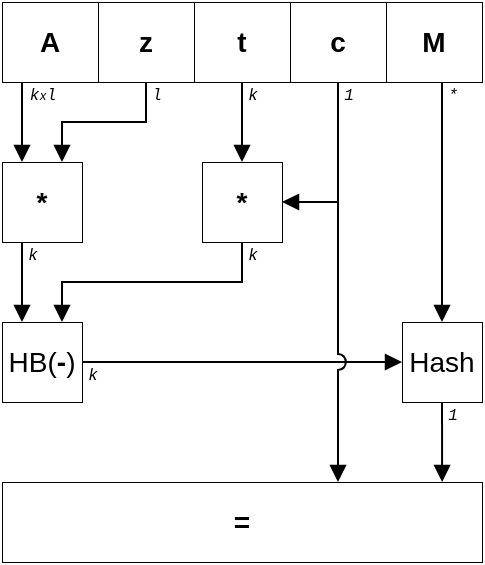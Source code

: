 <mxfile version="20.3.0" type="device"><diagram id="kgpKYQtTHZ0yAKxKKP6v" name="Page-1"><mxGraphModel dx="813" dy="499" grid="1" gridSize="10" guides="1" tooltips="1" connect="1" arrows="1" fold="1" page="1" pageScale="1" pageWidth="850" pageHeight="1100" math="0" shadow="0"><root><mxCell id="0"/><mxCell id="1" parent="0"/><mxCell id="9cmA0hQNFxoOdOFhQ6iF-59" style="edgeStyle=orthogonalEdgeStyle;rounded=0;jumpStyle=arc;jumpSize=10;orthogonalLoop=1;jettySize=auto;html=1;entryX=0.25;entryY=0;entryDx=0;entryDy=0;fontSize=6;startArrow=none;startFill=0;endArrow=block;endFill=1;" parent="1" source="3KpETBeqzy1ZQJSmCBxF-336" target="GimO8Tfs8xw4bccf_avH-1" edge="1"><mxGeometry relative="1" as="geometry"><Array as="points"><mxPoint x="330" y="290"/><mxPoint x="330" y="290"/></Array></mxGeometry></mxCell><mxCell id="3KpETBeqzy1ZQJSmCBxF-336" value="&lt;b&gt;A&lt;/b&gt;" style="rounded=0;whiteSpace=wrap;html=1;strokeWidth=0.5;fontFamily=Helvetica;fontSize=14;fillColor=default;" parent="1" vertex="1"><mxGeometry x="320" y="240" width="48" height="40" as="geometry"/></mxCell><mxCell id="9cmA0hQNFxoOdOFhQ6iF-1" style="edgeStyle=orthogonalEdgeStyle;rounded=0;orthogonalLoop=1;jettySize=auto;html=1;fontSize=6;endArrow=block;endFill=1;" parent="1" source="GimO8Tfs8xw4bccf_avH-1" target="GimO8Tfs8xw4bccf_avH-4" edge="1"><mxGeometry relative="1" as="geometry"><Array as="points"><mxPoint x="330" y="370"/><mxPoint x="330" y="370"/></Array></mxGeometry></mxCell><mxCell id="GimO8Tfs8xw4bccf_avH-1" value="&lt;b&gt;*&lt;/b&gt;" style="rounded=0;whiteSpace=wrap;html=1;strokeWidth=0.5;fontFamily=Helvetica;fontSize=14;fillColor=default;" parent="1" vertex="1"><mxGeometry x="320" y="320" width="40" height="40" as="geometry"/></mxCell><mxCell id="9cmA0hQNFxoOdOFhQ6iF-70" style="edgeStyle=orthogonalEdgeStyle;rounded=0;jumpStyle=arc;jumpSize=10;orthogonalLoop=1;jettySize=auto;html=1;entryX=0;entryY=0.5;entryDx=0;entryDy=0;fontSize=6;startArrow=none;startFill=0;endArrow=block;endFill=1;" parent="1" source="GimO8Tfs8xw4bccf_avH-4" target="9cmA0hQNFxoOdOFhQ6iF-68" edge="1"><mxGeometry relative="1" as="geometry"/></mxCell><mxCell id="GimO8Tfs8xw4bccf_avH-4" value="HB(&lt;b&gt;-&lt;/b&gt;)" style="rounded=0;whiteSpace=wrap;html=1;strokeWidth=0.5;fontFamily=Helvetica;fontSize=14;fillColor=default;" parent="1" vertex="1"><mxGeometry x="320" y="400" width="40" height="40" as="geometry"/></mxCell><mxCell id="9cmA0hQNFxoOdOFhQ6iF-6" value="&lt;b&gt;=&lt;/b&gt;" style="rounded=0;whiteSpace=wrap;html=1;strokeWidth=0.5;fontFamily=Helvetica;fontSize=14;fillColor=default;" parent="1" vertex="1"><mxGeometry x="320" y="480" width="240" height="40" as="geometry"/></mxCell><mxCell id="9cmA0hQNFxoOdOFhQ6iF-28" value="&lt;font face=&quot;Courier New&quot;&gt;&lt;span style=&quot;font-size: 8px;&quot;&gt;k&lt;/span&gt;&lt;/font&gt;" style="text;html=1;align=center;verticalAlign=middle;resizable=0;points=[];autosize=1;strokeColor=none;fillColor=none;fontStyle=2" parent="1" vertex="1"><mxGeometry x="320" y="350" width="30" height="30" as="geometry"/></mxCell><mxCell id="9cmA0hQNFxoOdOFhQ6iF-60" style="edgeStyle=orthogonalEdgeStyle;rounded=0;jumpStyle=arc;jumpSize=10;orthogonalLoop=1;jettySize=auto;html=1;entryX=0.75;entryY=0;entryDx=0;entryDy=0;fontSize=6;startArrow=none;startFill=0;endArrow=block;endFill=1;" parent="1" source="9cmA0hQNFxoOdOFhQ6iF-54" target="GimO8Tfs8xw4bccf_avH-1" edge="1"><mxGeometry relative="1" as="geometry"><Array as="points"><mxPoint x="392" y="300"/><mxPoint x="350" y="300"/></Array></mxGeometry></mxCell><mxCell id="9cmA0hQNFxoOdOFhQ6iF-54" value="&lt;b&gt;z&lt;/b&gt;" style="rounded=0;whiteSpace=wrap;html=1;strokeWidth=0.5;fontFamily=Helvetica;fontSize=14;fillColor=default;" parent="1" vertex="1"><mxGeometry x="368" y="240" width="48" height="40" as="geometry"/></mxCell><mxCell id="9cmA0hQNFxoOdOFhQ6iF-64" style="edgeStyle=orthogonalEdgeStyle;rounded=0;jumpStyle=arc;jumpSize=10;orthogonalLoop=1;jettySize=auto;html=1;fontSize=6;startArrow=none;startFill=0;endArrow=block;endFill=1;" parent="1" source="9cmA0hQNFxoOdOFhQ6iF-55" target="9cmA0hQNFxoOdOFhQ6iF-61" edge="1"><mxGeometry relative="1" as="geometry"/></mxCell><mxCell id="9cmA0hQNFxoOdOFhQ6iF-55" value="&lt;b&gt;t&lt;/b&gt;" style="rounded=0;whiteSpace=wrap;html=1;strokeWidth=0.5;fontFamily=Helvetica;fontSize=14;fillColor=default;" parent="1" vertex="1"><mxGeometry x="416" y="240" width="48" height="40" as="geometry"/></mxCell><mxCell id="9cmA0hQNFxoOdOFhQ6iF-81" style="edgeStyle=orthogonalEdgeStyle;rounded=0;jumpStyle=arc;jumpSize=8;orthogonalLoop=1;jettySize=auto;html=1;entryX=0.7;entryY=0;entryDx=0;entryDy=0;entryPerimeter=0;fontSize=6;startArrow=none;startFill=0;endArrow=block;endFill=1;" parent="1" source="9cmA0hQNFxoOdOFhQ6iF-56" target="9cmA0hQNFxoOdOFhQ6iF-6" edge="1"><mxGeometry relative="1" as="geometry"/></mxCell><mxCell id="9cmA0hQNFxoOdOFhQ6iF-56" value="&lt;b&gt;c&lt;/b&gt;" style="rounded=0;whiteSpace=wrap;html=1;strokeWidth=0.5;fontFamily=Helvetica;fontSize=14;fillColor=default;" parent="1" vertex="1"><mxGeometry x="464" y="240" width="48" height="40" as="geometry"/></mxCell><mxCell id="9cmA0hQNFxoOdOFhQ6iF-75" style="edgeStyle=orthogonalEdgeStyle;rounded=0;jumpStyle=arc;jumpSize=10;orthogonalLoop=1;jettySize=auto;html=1;entryX=0.5;entryY=0;entryDx=0;entryDy=0;fontSize=6;startArrow=none;startFill=0;endArrow=block;endFill=1;" parent="1" source="9cmA0hQNFxoOdOFhQ6iF-57" target="9cmA0hQNFxoOdOFhQ6iF-68" edge="1"><mxGeometry relative="1" as="geometry"><Array as="points"><mxPoint x="540" y="310"/><mxPoint x="540" y="310"/></Array></mxGeometry></mxCell><mxCell id="9cmA0hQNFxoOdOFhQ6iF-57" value="&lt;b&gt;M&lt;/b&gt;" style="rounded=0;whiteSpace=wrap;html=1;strokeWidth=0.5;fontFamily=Helvetica;fontSize=14;fillColor=default;" parent="1" vertex="1"><mxGeometry x="512" y="240" width="48" height="40" as="geometry"/></mxCell><mxCell id="9cmA0hQNFxoOdOFhQ6iF-67" style="edgeStyle=orthogonalEdgeStyle;rounded=0;jumpStyle=arc;jumpSize=10;orthogonalLoop=1;jettySize=auto;html=1;entryX=0.75;entryY=0;entryDx=0;entryDy=0;fontSize=6;startArrow=none;startFill=0;endArrow=block;endFill=1;" parent="1" source="9cmA0hQNFxoOdOFhQ6iF-61" target="GimO8Tfs8xw4bccf_avH-4" edge="1"><mxGeometry relative="1" as="geometry"><Array as="points"><mxPoint x="440" y="380"/><mxPoint x="350" y="380"/></Array></mxGeometry></mxCell><mxCell id="9cmA0hQNFxoOdOFhQ6iF-82" style="edgeStyle=orthogonalEdgeStyle;rounded=0;jumpStyle=arc;jumpSize=10;orthogonalLoop=1;jettySize=auto;html=1;fontSize=6;startArrow=block;startFill=1;endArrow=none;endFill=0;" parent="1" source="9cmA0hQNFxoOdOFhQ6iF-61" edge="1"><mxGeometry relative="1" as="geometry"><mxPoint x="488" y="340" as="targetPoint"/></mxGeometry></mxCell><mxCell id="9cmA0hQNFxoOdOFhQ6iF-61" value="&lt;b&gt;*&lt;/b&gt;" style="rounded=0;whiteSpace=wrap;html=1;strokeWidth=0.5;fontFamily=Helvetica;fontSize=14;fillColor=default;" parent="1" vertex="1"><mxGeometry x="420" y="320" width="40" height="40" as="geometry"/></mxCell><mxCell id="9cmA0hQNFxoOdOFhQ6iF-72" style="edgeStyle=orthogonalEdgeStyle;rounded=0;jumpStyle=arc;jumpSize=10;orthogonalLoop=1;jettySize=auto;html=1;entryX=0.917;entryY=0;entryDx=0;entryDy=0;fontSize=6;startArrow=none;startFill=0;endArrow=block;endFill=1;entryPerimeter=0;" parent="1" source="9cmA0hQNFxoOdOFhQ6iF-68" target="9cmA0hQNFxoOdOFhQ6iF-6" edge="1"><mxGeometry relative="1" as="geometry"/></mxCell><mxCell id="9cmA0hQNFxoOdOFhQ6iF-68" value="Hash" style="rounded=0;whiteSpace=wrap;html=1;strokeWidth=0.5;fontFamily=Helvetica;fontSize=14;fillColor=default;" parent="1" vertex="1"><mxGeometry x="520" y="400" width="40" height="40" as="geometry"/></mxCell><mxCell id="9cmA0hQNFxoOdOFhQ6iF-76" value="&lt;font face=&quot;Courier New&quot;&gt;&lt;span style=&quot;font-size: 8px;&quot;&gt;k&lt;/span&gt;&lt;font style=&quot;font-size: 6px;&quot;&gt;x&lt;/font&gt;&lt;span style=&quot;font-size: 8px;&quot;&gt;l&lt;/span&gt;&lt;/font&gt;" style="text;html=1;align=center;verticalAlign=middle;resizable=0;points=[];autosize=1;strokeColor=none;fillColor=none;fontStyle=2" parent="1" vertex="1"><mxGeometry x="320" y="270" width="40" height="30" as="geometry"/></mxCell><mxCell id="9cmA0hQNFxoOdOFhQ6iF-77" value="&lt;font face=&quot;Courier New&quot;&gt;&lt;span style=&quot;font-size: 8px;&quot;&gt;l&lt;/span&gt;&lt;/font&gt;" style="text;html=1;align=center;verticalAlign=middle;resizable=0;points=[];autosize=1;strokeColor=none;fillColor=none;fontStyle=2" parent="1" vertex="1"><mxGeometry x="382" y="270" width="30" height="30" as="geometry"/></mxCell><mxCell id="9cmA0hQNFxoOdOFhQ6iF-78" value="&lt;font face=&quot;Courier New&quot;&gt;&lt;span style=&quot;font-size: 8px;&quot;&gt;k&lt;/span&gt;&lt;/font&gt;" style="text;html=1;align=center;verticalAlign=middle;resizable=0;points=[];autosize=1;strokeColor=none;fillColor=none;fontStyle=2" parent="1" vertex="1"><mxGeometry x="430" y="270" width="30" height="30" as="geometry"/></mxCell><mxCell id="9cmA0hQNFxoOdOFhQ6iF-83" value="&lt;font face=&quot;Courier New&quot;&gt;&lt;span style=&quot;font-size: 8px;&quot;&gt;1&lt;/span&gt;&lt;/font&gt;" style="text;html=1;align=center;verticalAlign=middle;resizable=0;points=[];autosize=1;strokeColor=none;fillColor=none;fontStyle=2" parent="1" vertex="1"><mxGeometry x="478" y="270" width="30" height="30" as="geometry"/></mxCell><mxCell id="9cmA0hQNFxoOdOFhQ6iF-84" value="&lt;font face=&quot;Courier New&quot;&gt;&lt;span style=&quot;font-size: 8px;&quot;&gt;*&lt;/span&gt;&lt;/font&gt;" style="text;html=1;align=center;verticalAlign=middle;resizable=0;points=[];autosize=1;strokeColor=none;fillColor=none;fontStyle=2" parent="1" vertex="1"><mxGeometry x="530" y="270" width="30" height="30" as="geometry"/></mxCell><mxCell id="9cmA0hQNFxoOdOFhQ6iF-85" value="&lt;font face=&quot;Courier New&quot;&gt;&lt;span style=&quot;font-size: 8px;&quot;&gt;k&lt;/span&gt;&lt;/font&gt;" style="text;html=1;align=center;verticalAlign=middle;resizable=0;points=[];autosize=1;strokeColor=none;fillColor=none;fontStyle=2" parent="1" vertex="1"><mxGeometry x="430" y="350" width="30" height="30" as="geometry"/></mxCell><mxCell id="9cmA0hQNFxoOdOFhQ6iF-87" value="&lt;font face=&quot;Courier New&quot;&gt;&lt;span style=&quot;font-size: 8px;&quot;&gt;k&lt;/span&gt;&lt;/font&gt;" style="text;html=1;align=center;verticalAlign=middle;resizable=0;points=[];autosize=1;strokeColor=none;fillColor=none;fontStyle=2" parent="1" vertex="1"><mxGeometry x="350" y="410" width="30" height="30" as="geometry"/></mxCell><mxCell id="9cmA0hQNFxoOdOFhQ6iF-88" value="&lt;font face=&quot;Courier New&quot;&gt;&lt;span style=&quot;font-size: 8px;&quot;&gt;1&lt;/span&gt;&lt;/font&gt;" style="text;html=1;align=center;verticalAlign=middle;resizable=0;points=[];autosize=1;strokeColor=none;fillColor=none;fontStyle=2" parent="1" vertex="1"><mxGeometry x="530" y="430" width="30" height="30" as="geometry"/></mxCell></root></mxGraphModel></diagram></mxfile>
